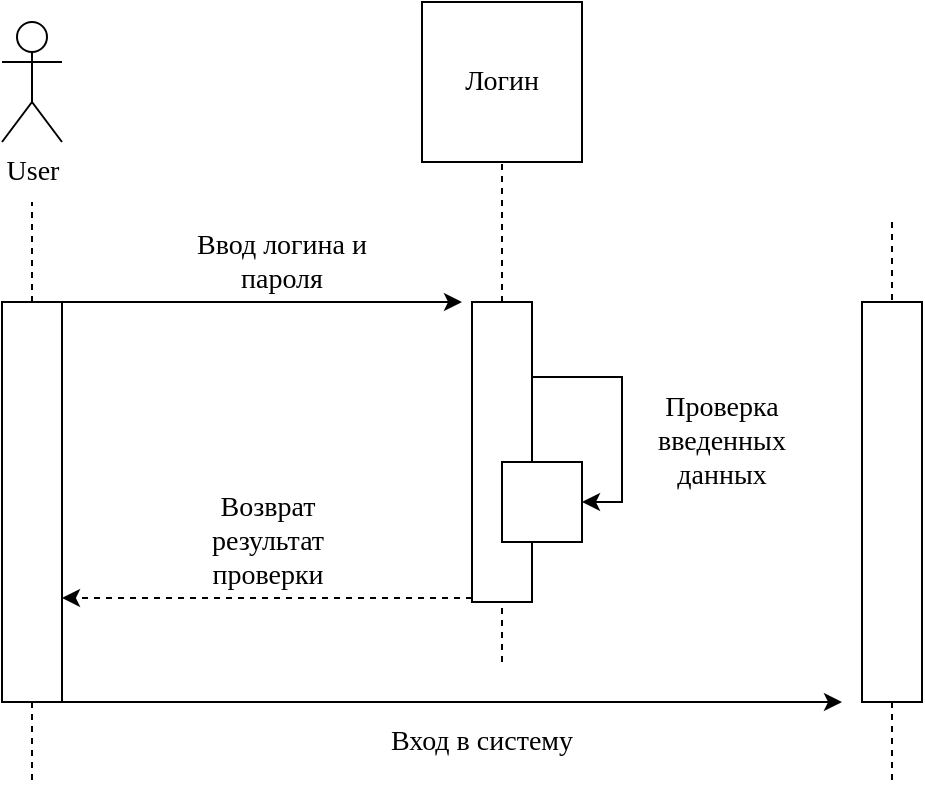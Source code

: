 <mxfile type="device" version="10.6.7"><diagram id="f6O7IM0I39vjZMeEd1ju" name="Page-1"><mxGraphModel grid="1" dx="1010" dy="578" gridSize="10" guides="1" tooltips="1" connect="1" arrows="1" fold="1" page="1" pageScale="1" pageWidth="827" pageHeight="1169" math="0" shadow="0"><root><mxCell id="0"/><mxCell id="1" parent="0"/><mxCell id="0X0phDr4GmFnuDWTc12I-18" value="User&lt;br&gt;" parent="1" style="shape=umlActor;verticalLabelPosition=bottom;labelBackgroundColor=#ffffff;verticalAlign=top;html=1;outlineConnect=0;fontFamily=Times New Roman;fontSize=14;" vertex="1"><mxGeometry as="geometry" width="30" height="60" x="70" y="140"/></mxCell><mxCell id="0X0phDr4GmFnuDWTc12I-27" source="0X0phDr4GmFnuDWTc12I-19" parent="1" style="edgeStyle=orthogonalEdgeStyle;rounded=0;orthogonalLoop=1;jettySize=auto;html=1;fontFamily=Times New Roman;fontSize=14;exitX=0.75;exitY=0;exitDx=0;exitDy=0;" edge="1"><mxGeometry as="geometry" relative="1"><mxPoint as="targetPoint" x="300" y="280"/><Array as="points"><mxPoint x="150" y="280"/><mxPoint x="150" y="280"/></Array></mxGeometry></mxCell><mxCell id="0X0phDr4GmFnuDWTc12I-35" source="0X0phDr4GmFnuDWTc12I-19" parent="1" style="edgeStyle=orthogonalEdgeStyle;rounded=0;orthogonalLoop=1;jettySize=auto;html=1;strokeColor=#000000;fontFamily=Times New Roman;fontSize=14;" edge="1"><mxGeometry as="geometry" relative="1"><mxPoint as="targetPoint" x="490" y="480"/><Array as="points"><mxPoint x="190" y="480"/><mxPoint x="190" y="480"/></Array></mxGeometry></mxCell><mxCell id="0X0phDr4GmFnuDWTc12I-19" value="" parent="1" style="rounded=0;whiteSpace=wrap;html=1;fontFamily=Times New Roman;fontSize=14;" vertex="1"><mxGeometry as="geometry" width="30" height="200" x="70" y="280"/></mxCell><mxCell id="0X0phDr4GmFnuDWTc12I-20" value="Логин&lt;br&gt;" parent="1" style="whiteSpace=wrap;html=1;aspect=fixed;fontFamily=Times New Roman;fontSize=14;" vertex="1"><mxGeometry as="geometry" width="80" height="80" x="280" y="130"/></mxCell><mxCell id="0X0phDr4GmFnuDWTc12I-29" source="0X0phDr4GmFnuDWTc12I-21" parent="1" style="edgeStyle=orthogonalEdgeStyle;rounded=0;orthogonalLoop=1;jettySize=auto;html=1;entryX=1;entryY=0.5;entryDx=0;entryDy=0;fontFamily=Times New Roman;fontSize=14;exitX=1;exitY=0.25;exitDx=0;exitDy=0;" target="0X0phDr4GmFnuDWTc12I-22" edge="1"><mxGeometry as="geometry" relative="1"/></mxCell><mxCell id="0X0phDr4GmFnuDWTc12I-32" source="0X0phDr4GmFnuDWTc12I-21" parent="1" style="edgeStyle=orthogonalEdgeStyle;rounded=0;orthogonalLoop=1;jettySize=auto;html=1;fontFamily=Times New Roman;fontSize=14;strokeColor=#000000;dashed=1;" edge="1"><mxGeometry as="geometry" relative="1"><mxPoint as="targetPoint" x="100" y="428"/><Array as="points"><mxPoint x="240" y="428"/><mxPoint x="240" y="428"/></Array></mxGeometry></mxCell><mxCell id="0X0phDr4GmFnuDWTc12I-21" value="" parent="1" style="rounded=0;whiteSpace=wrap;html=1;fontFamily=Times New Roman;fontSize=14;" vertex="1"><mxGeometry as="geometry" width="30" height="150" x="305" y="280"/></mxCell><mxCell id="0X0phDr4GmFnuDWTc12I-22" value="" parent="1" style="whiteSpace=wrap;html=1;aspect=fixed;fontFamily=Times New Roman;fontSize=14;" vertex="1"><mxGeometry as="geometry" width="40" height="40" x="320" y="360"/></mxCell><mxCell id="0X0phDr4GmFnuDWTc12I-23" source="0X0phDr4GmFnuDWTc12I-19" value="" parent="1" style="endArrow=none;dashed=1;html=1;fontFamily=Times New Roman;fontSize=14;exitX=0.5;exitY=0;exitDx=0;exitDy=0;" edge="1"><mxGeometry as="geometry" width="50" height="50" relative="1"><mxPoint as="sourcePoint" x="110" y="290"/><mxPoint as="targetPoint" x="85" y="230"/></mxGeometry></mxCell><mxCell id="0X0phDr4GmFnuDWTc12I-24" source="0X0phDr4GmFnuDWTc12I-21" value="" parent="1" style="endArrow=none;dashed=1;html=1;fontFamily=Times New Roman;fontSize=14;exitX=0.5;exitY=0;exitDx=0;exitDy=0;entryX=0.5;entryY=1;entryDx=0;entryDy=0;" target="0X0phDr4GmFnuDWTc12I-20" edge="1"><mxGeometry as="geometry" width="50" height="50" relative="1"><mxPoint as="sourcePoint" x="95" y="290"/><mxPoint as="targetPoint" x="95" y="240"/></mxGeometry></mxCell><mxCell id="0X0phDr4GmFnuDWTc12I-25" source="0X0phDr4GmFnuDWTc12I-19" value="" parent="1" style="endArrow=none;dashed=1;html=1;fontFamily=Times New Roman;fontSize=14;exitX=0.5;exitY=1;exitDx=0;exitDy=0;" edge="1"><mxGeometry as="geometry" width="50" height="50" relative="1"><mxPoint as="sourcePoint" x="100" y="510"/><mxPoint as="targetPoint" x="85" y="520"/></mxGeometry></mxCell><mxCell id="0X0phDr4GmFnuDWTc12I-26" value="" parent="1" style="endArrow=none;dashed=1;html=1;fontFamily=Times New Roman;fontSize=14;entryX=0.5;entryY=1;entryDx=0;entryDy=0;" target="0X0phDr4GmFnuDWTc12I-21" edge="1"><mxGeometry as="geometry" width="50" height="50" relative="1"><mxPoint as="sourcePoint" x="320" y="460"/><mxPoint as="targetPoint" x="95" y="450"/></mxGeometry></mxCell><mxCell id="0X0phDr4GmFnuDWTc12I-28" value="Проверка введенных данных&lt;br&gt;" parent="1" style="text;html=1;strokeColor=none;fillColor=none;align=center;verticalAlign=middle;whiteSpace=wrap;rounded=0;fontFamily=Times New Roman;fontSize=14;" vertex="1"><mxGeometry as="geometry" width="100" height="20" x="380" y="340"/></mxCell><mxCell id="0X0phDr4GmFnuDWTc12I-30" value="Ввод логина и пароля&lt;br&gt;" parent="1" style="text;html=1;strokeColor=none;fillColor=none;align=center;verticalAlign=middle;whiteSpace=wrap;rounded=0;fontFamily=Times New Roman;fontSize=14;" vertex="1"><mxGeometry as="geometry" width="100" height="20" x="160" y="250"/></mxCell><mxCell id="0X0phDr4GmFnuDWTc12I-33" value="Возврат результат проверки" parent="1" style="text;html=1;strokeColor=none;fillColor=none;align=center;verticalAlign=middle;whiteSpace=wrap;rounded=0;fontFamily=Times New Roman;fontSize=14;" vertex="1"><mxGeometry as="geometry" width="100" height="20" x="152.5" y="390"/></mxCell><mxCell id="0X0phDr4GmFnuDWTc12I-34" value="" parent="1" style="rounded=0;whiteSpace=wrap;html=1;fontFamily=Times New Roman;fontSize=14;" vertex="1"><mxGeometry as="geometry" width="30" height="200" x="500" y="280"/></mxCell><mxCell id="0X0phDr4GmFnuDWTc12I-36" value="Вход в систему&lt;br&gt;" parent="1" style="text;html=1;strokeColor=none;fillColor=none;align=center;verticalAlign=middle;whiteSpace=wrap;rounded=0;fontFamily=Times New Roman;fontSize=14;" vertex="1"><mxGeometry as="geometry" width="100" height="20" x="260" y="490"/></mxCell><mxCell id="0X0phDr4GmFnuDWTc12I-37" value="" parent="1" style="endArrow=none;dashed=1;html=1;fontFamily=Times New Roman;fontSize=14;entryX=0.5;entryY=0;entryDx=0;entryDy=0;" target="0X0phDr4GmFnuDWTc12I-34" edge="1"><mxGeometry as="geometry" width="50" height="50" relative="1"><mxPoint as="sourcePoint" x="515" y="240"/><mxPoint as="targetPoint" x="330" y="440"/></mxGeometry></mxCell><mxCell id="0X0phDr4GmFnuDWTc12I-38" value="" parent="1" style="endArrow=none;dashed=1;html=1;fontFamily=Times New Roman;fontSize=14;" edge="1"><mxGeometry as="geometry" width="50" height="50" relative="1"><mxPoint as="sourcePoint" x="515" y="480"/><mxPoint as="targetPoint" x="515" y="520"/></mxGeometry></mxCell></root></mxGraphModel></diagram></mxfile>